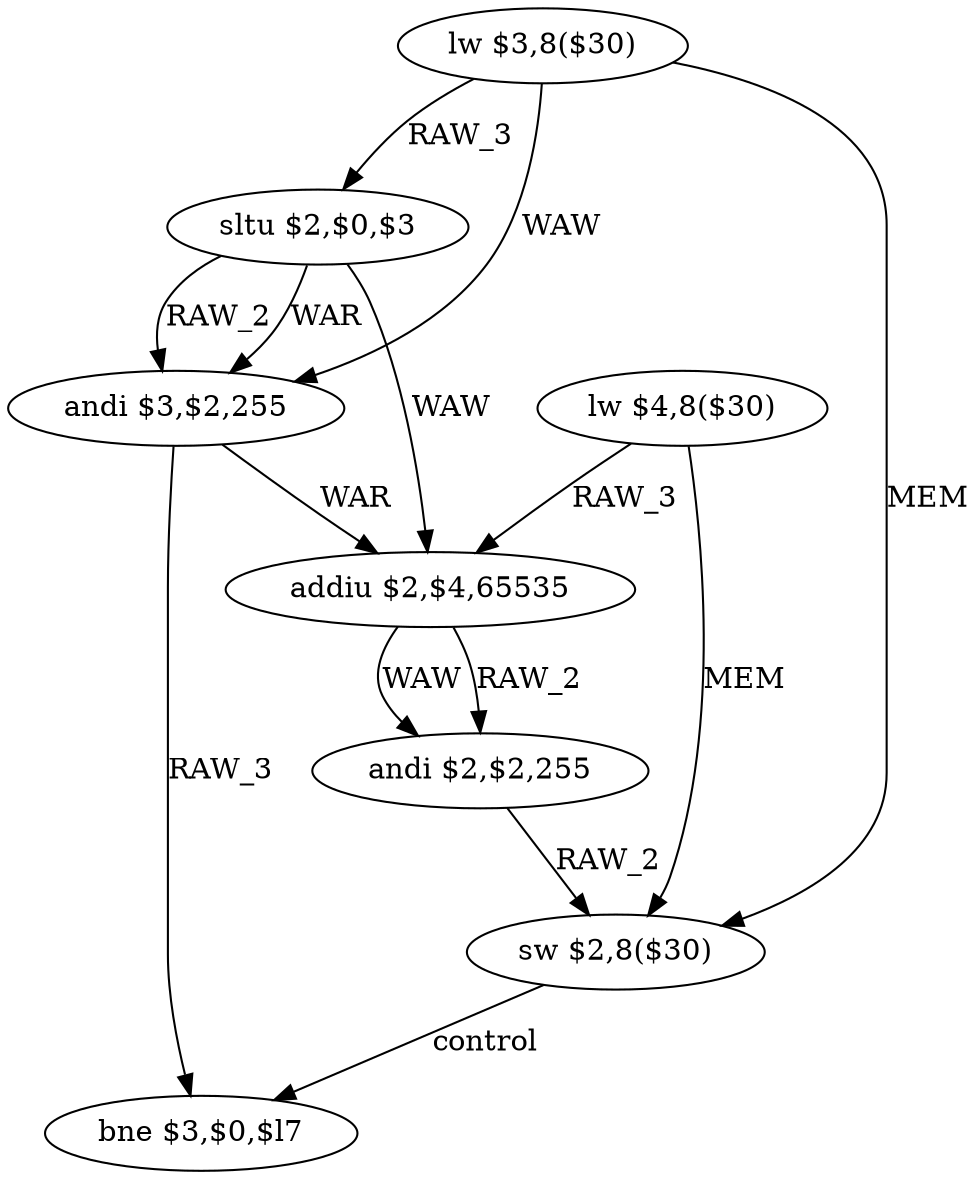 digraph G1 {
node [shape = ellipse];
i0 [label = "lw $3,8($30)"] ;
i0 ->  i1 [label= "RAW_3"];
i0 ->  i2 [label= "WAW"];
i0 ->  i6 [label= "MEM"];
i1 [label = "sltu $2,$0,$3"] ;
i1 ->  i2 [label= "RAW_2"];
i1 ->  i2 [label= "WAR"];
i1 ->  i4 [label= "WAW"];
i2 [label = "andi $3,$2,255"] ;
i2 ->  i4 [label= "WAR"];
i2 ->  i7 [label= "RAW_3"];
i4 [label = "addiu $2,$4,65535"] ;
i4 ->  i5 [label= "RAW_2"];
i4 ->  i5 [label= "WAW"];
i5 [label = "andi $2,$2,255"] ;
i5 ->  i6 [label= "RAW_2"];
i6 [label = "sw $2,8($30)"] ;
i6 ->  i7 [label= "control"];
i7 [label = "bne $3,$0,$l7"] ;
i3 [label = "lw $4,8($30)"] ;
i3 ->  i4 [label= "RAW_3"];
i3 ->  i6 [label= "MEM"];
}
